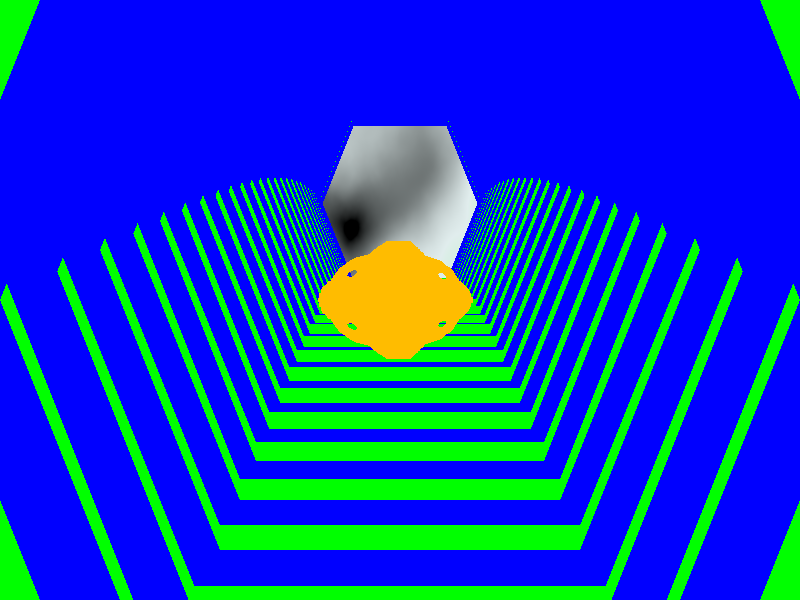 #include "textures.inc"
#include "colors.inc"
#include "shapes.inc" 
#include "glass.inc"

camera {
  location <0, sin(clock/15)*5, clock>
  look_at  <0.0, sin(clock/15)*5, 5 + clock>
  right image_width/image_height*x
}

sky_sphere {
  pigment {
    bozo
    turbulence 0.65
    omega 0.21
    lambda 3
    color_map {
        [0.3 Black]
        [0.7 LightBlue]
        [1.0 Green]
    }
    scale <0.2, 0.3, 0.2>
  }
  //rotate -135*x
}

light_source { <5, 30, -30> color White }


#for (ZCount, 0, 25)
  difference {
    prism {
      linear_sweep
      linear_spline
      0, // sweep the following shape from here ...
      1, // ... up through here
      7, // the number of points making up the shape ...
      <3,5>, <-3,5>, <-5,0>, <-3,-5>, <3, -5>, <5,0>, <3,5>
      pigment { Green }
      rotate <90, 0, 0>
      translate <0, 0, 5>
    }

    prism {
      linear_sweep
      linear_spline
      0, // sweep the following shape from here ...
      1, // ... up through here
      7, // the number of points making up the shape ...
      <3,5>, <-3,5>, <-5,0>, <-3,-5>, <3, -5>, <5,0>, <3,5>
      pigment { Blue }
      rotate <90, 0, 0>
      scale <0.8, 0.8, 3>
      translate <0, 0, 4>
    }

    translate <0, sin(ZCount/15)*5, ZCount>
  }

  #declare Test = mod(ZCount,25);

  #if (Test)
    
  #else
    light_source { <0, sin(ZCount/15)*5, ZCount> color White }
  #end

 #end

julia_fractal {
  <-0.083 + clock/25, 0.0 + clock/25, -0.83,-0.025>
  quaternion
  sqr
  max_iteration 8
  precision 15

  pigment {Col_Glass_Orange}

  finish { reflection {0.5} ambient 0.5 diffuse 1 }

  //scale <0.1, 0.1, 0.1>
  translate <0, sin(clock/15)*5, clock + 10>
}


